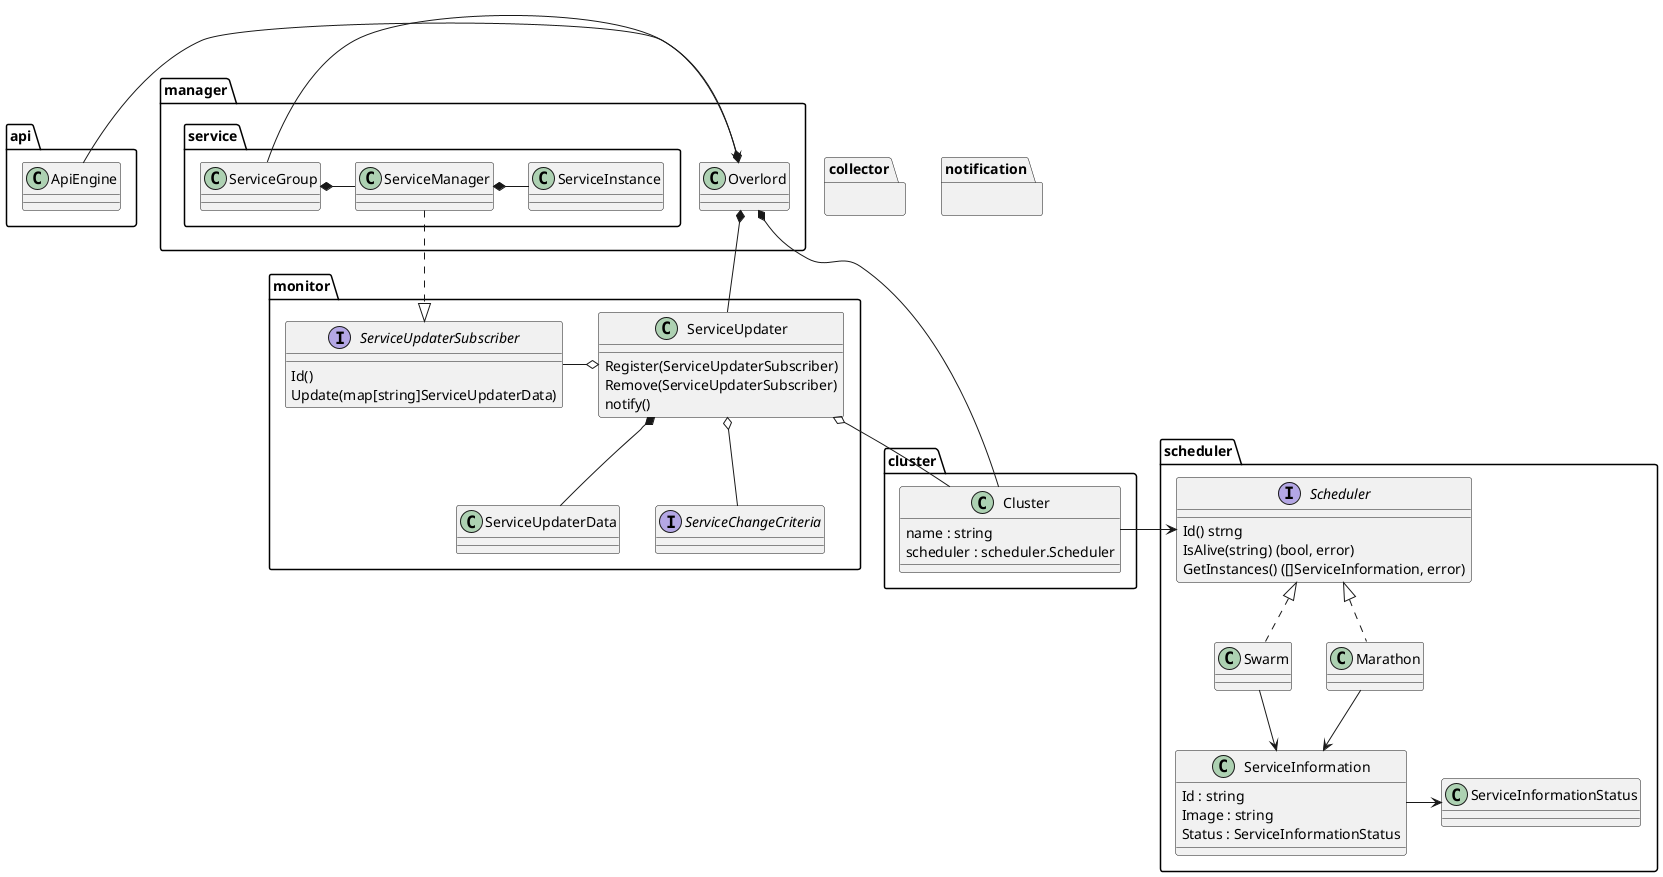 @startuml
package manager {
    class Overlord

    package service {
        class ServiceGroup
        class ServiceManager
        class ServiceInstance
    }
}

package cluster {
    class Cluster {
        name : string
        scheduler : scheduler.Scheduler
    }
}

package monitor {
    class ServiceUpdater {
        Register(ServiceUpdaterSubscriber)
        Remove(ServiceUpdaterSubscriber)
        notify()
    }
    interface ServiceUpdaterSubscriber {
        Id()
        Update(map[string]ServiceUpdaterData)
    }
    class ServiceUpdaterData
    interface ServiceChangeCriteria
}

package collector {
}

package notification {
}

package api {
  class ApiEngine
}

package scheduler {
    interface Scheduler {
        Id() strng
        IsAlive(string) (bool, error)
        GetInstances() ([]ServiceInformation, error)
    }

    class ServiceInformation {
        Id : string
        Image : string
        Status : ServiceInformationStatus
    }

    class Swarm
    class Marathon
    class ServiceInformationStatus
}


ApiEngine -> Overlord

ServiceGroup -* Overlord
ServiceGroup *- ServiceManager
ServiceManager *- ServiceInstance

ServiceManager ..|> ServiceUpdaterSubscriber

Overlord *- ServiceUpdater
Overlord *- Cluster

Swarm --> ServiceInformation
Marathon --> ServiceInformation
ServiceInformation -> ServiceInformationStatus

Scheduler <|.. Swarm
Scheduler <|.. Marathon

Cluster -> Scheduler
ServiceUpdater o-- Cluster

ServiceUpdater o- ServiceUpdaterSubscriber
ServiceUpdater *-- ServiceUpdaterData
ServiceUpdater o-- ServiceChangeCriteria
@enduml
